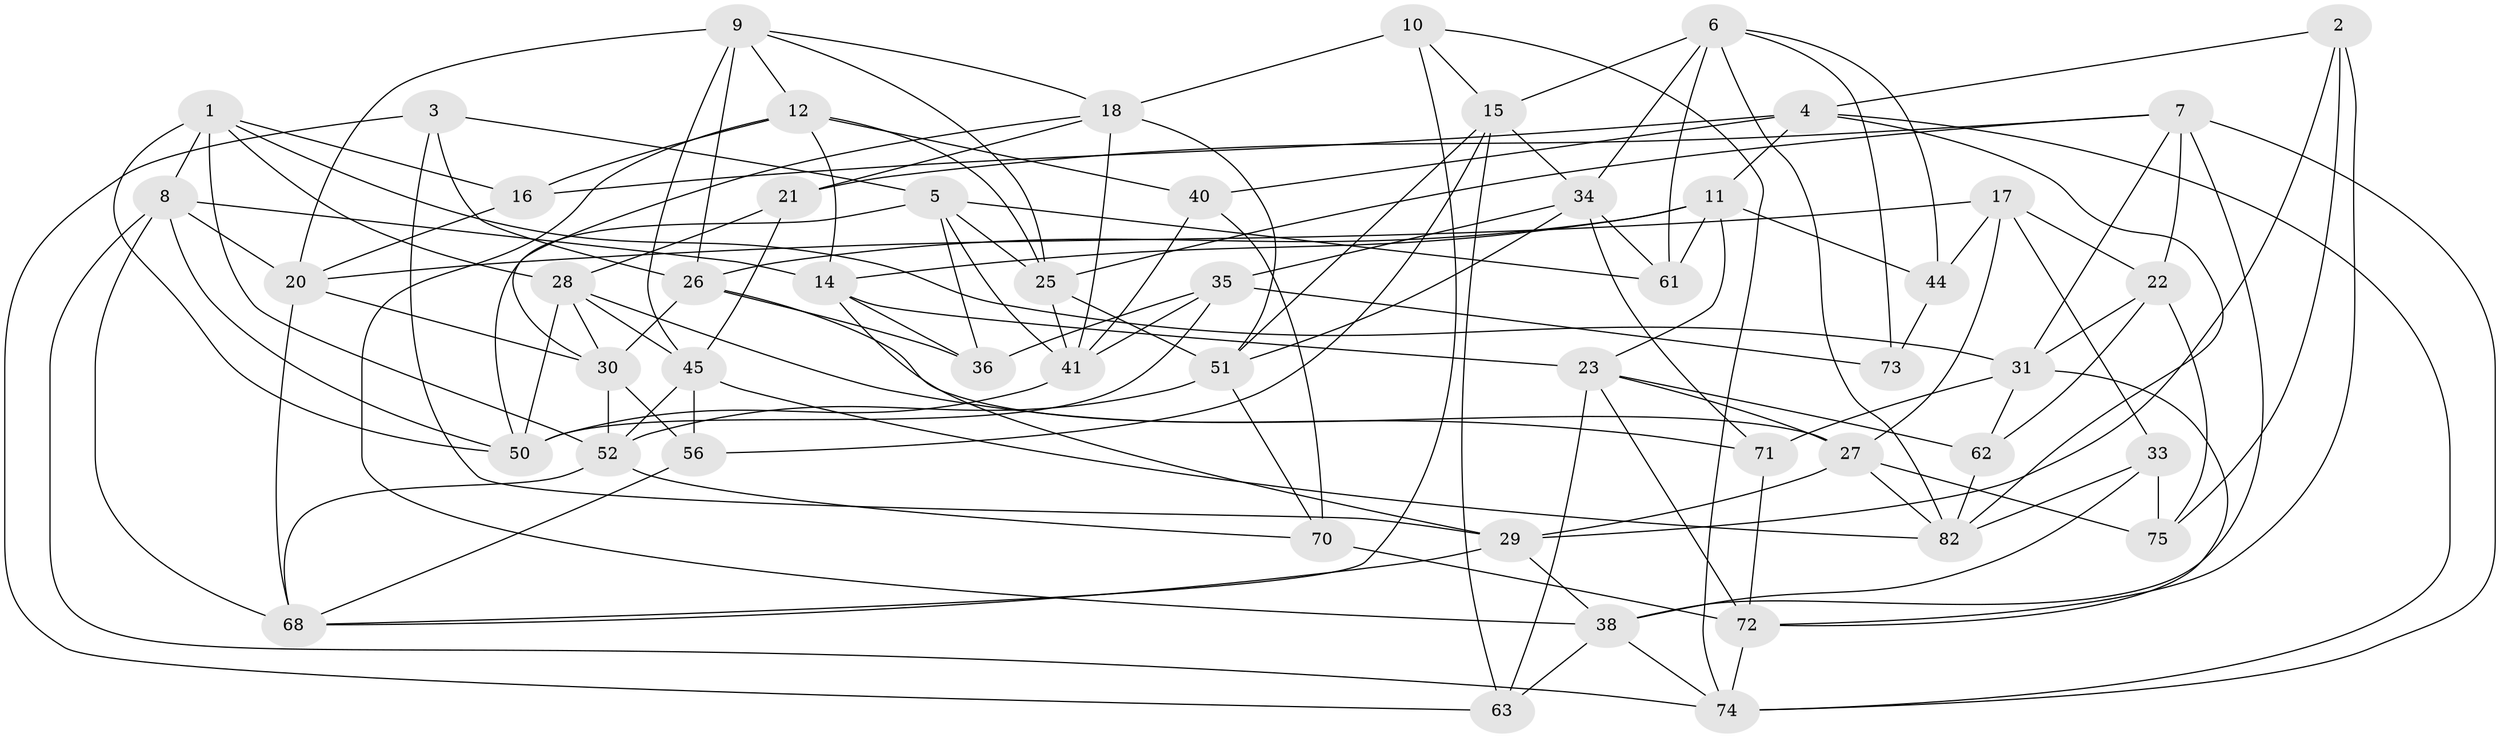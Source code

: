 // Generated by graph-tools (version 1.1) at 2025/24/03/03/25 07:24:23]
// undirected, 52 vertices, 137 edges
graph export_dot {
graph [start="1"]
  node [color=gray90,style=filled];
  1 [super="+81"];
  2;
  3;
  4 [super="+19"];
  5 [super="+42"];
  6 [super="+13"];
  7 [super="+48"];
  8 [super="+24"];
  9 [super="+79"];
  10;
  11 [super="+32"];
  12 [super="+37"];
  14 [super="+83"];
  15 [super="+57"];
  16;
  17 [super="+47"];
  18 [super="+46"];
  20 [super="+64"];
  21;
  22 [super="+65"];
  23 [super="+78"];
  25 [super="+43"];
  26 [super="+66"];
  27 [super="+58"];
  28 [super="+84"];
  29 [super="+59"];
  30 [super="+67"];
  31 [super="+87"];
  33;
  34 [super="+39"];
  35 [super="+77"];
  36;
  38 [super="+60"];
  40;
  41 [super="+49"];
  44;
  45 [super="+54"];
  50 [super="+55"];
  51 [super="+86"];
  52 [super="+53"];
  56;
  61;
  62;
  63;
  68 [super="+69"];
  70;
  71;
  72 [super="+76"];
  73;
  74 [super="+80"];
  75;
  82 [super="+85"];
  1 -- 16;
  1 -- 52;
  1 -- 8;
  1 -- 31;
  1 -- 28;
  1 -- 50;
  2 -- 75;
  2 -- 29;
  2 -- 72;
  2 -- 4;
  3 -- 5;
  3 -- 26;
  3 -- 63;
  3 -- 29;
  4 -- 16;
  4 -- 40;
  4 -- 11;
  4 -- 74;
  4 -- 82;
  5 -- 36;
  5 -- 25;
  5 -- 50;
  5 -- 61;
  5 -- 41;
  6 -- 82;
  6 -- 34;
  6 -- 73;
  6 -- 44;
  6 -- 61;
  6 -- 15;
  7 -- 21;
  7 -- 25;
  7 -- 31;
  7 -- 22;
  7 -- 74;
  7 -- 38;
  8 -- 50;
  8 -- 68;
  8 -- 14;
  8 -- 74;
  8 -- 20;
  9 -- 18;
  9 -- 26;
  9 -- 45;
  9 -- 25;
  9 -- 12;
  9 -- 20;
  10 -- 74;
  10 -- 18;
  10 -- 15;
  10 -- 68;
  11 -- 26;
  11 -- 44;
  11 -- 61;
  11 -- 23;
  11 -- 14;
  12 -- 38;
  12 -- 25;
  12 -- 40;
  12 -- 16;
  12 -- 14;
  14 -- 29;
  14 -- 36;
  14 -- 23;
  15 -- 63;
  15 -- 34;
  15 -- 56;
  15 -- 51;
  16 -- 20;
  17 -- 20;
  17 -- 27;
  17 -- 22 [weight=2];
  17 -- 33;
  17 -- 44;
  18 -- 21;
  18 -- 41;
  18 -- 51;
  18 -- 30;
  20 -- 30;
  20 -- 68;
  21 -- 28;
  21 -- 45;
  22 -- 31;
  22 -- 62;
  22 -- 75;
  23 -- 62;
  23 -- 72;
  23 -- 27;
  23 -- 63;
  25 -- 51;
  25 -- 41;
  26 -- 30;
  26 -- 27;
  26 -- 36;
  27 -- 75;
  27 -- 82;
  27 -- 29;
  28 -- 71;
  28 -- 50;
  28 -- 30;
  28 -- 45;
  29 -- 68;
  29 -- 38;
  30 -- 52;
  30 -- 56;
  31 -- 62;
  31 -- 72;
  31 -- 71;
  33 -- 75;
  33 -- 38;
  33 -- 82;
  34 -- 61;
  34 -- 51;
  34 -- 35;
  34 -- 71;
  35 -- 41;
  35 -- 73 [weight=2];
  35 -- 36;
  35 -- 50;
  38 -- 74;
  38 -- 63;
  40 -- 41;
  40 -- 70;
  41 -- 50;
  44 -- 73;
  45 -- 52;
  45 -- 56;
  45 -- 82;
  51 -- 70;
  51 -- 52;
  52 -- 70;
  52 -- 68;
  56 -- 68;
  62 -- 82;
  70 -- 72;
  71 -- 72;
  72 -- 74;
}
